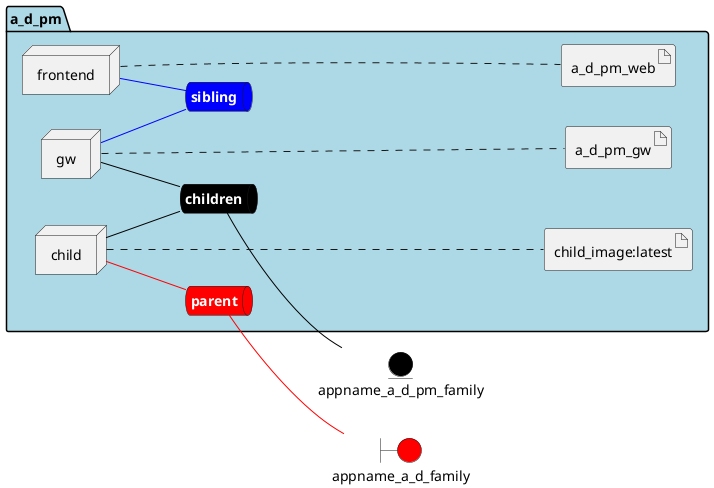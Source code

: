 @startuml

left to right direction


boundary appname_a_d_family #red


entity appname_a_d_pm_family #black




package "a_d_pm" #lightblue {
    queue childrennet #black [
            <b><color:white>children</color></b>
    ]
    
    childrennet -[#black]- appname_a_d_pm_family
    
    queue siblingnet #blue [
            <b><color:white>sibling</color></b>
    ]
    
    queue parentnet #red [
            <b><color:white>parent</color></b>
    ]
    
    parentnet -[#red]- appname_a_d_family
    

node "child" as childService
node "frontend" as frontendService
node "gw" as gwService


        artifact "child_image:latest" as child_imagelatestimage
    
        artifact "a_d_pm_web" as a_d_pm_webimage
    
        artifact "a_d_pm_gw" as a_d_pm_gwimage
    
}

childService -[#black]- childrennet

childService -[#red]- parentnet

frontendService -[#blue]- siblingnet

gwService -[#black]- childrennet

gwService -[#blue]- siblingnet
childService .... child_imagelatestimage
frontendService .... a_d_pm_webimage
gwService .... a_d_pm_gwimage


@enduml
